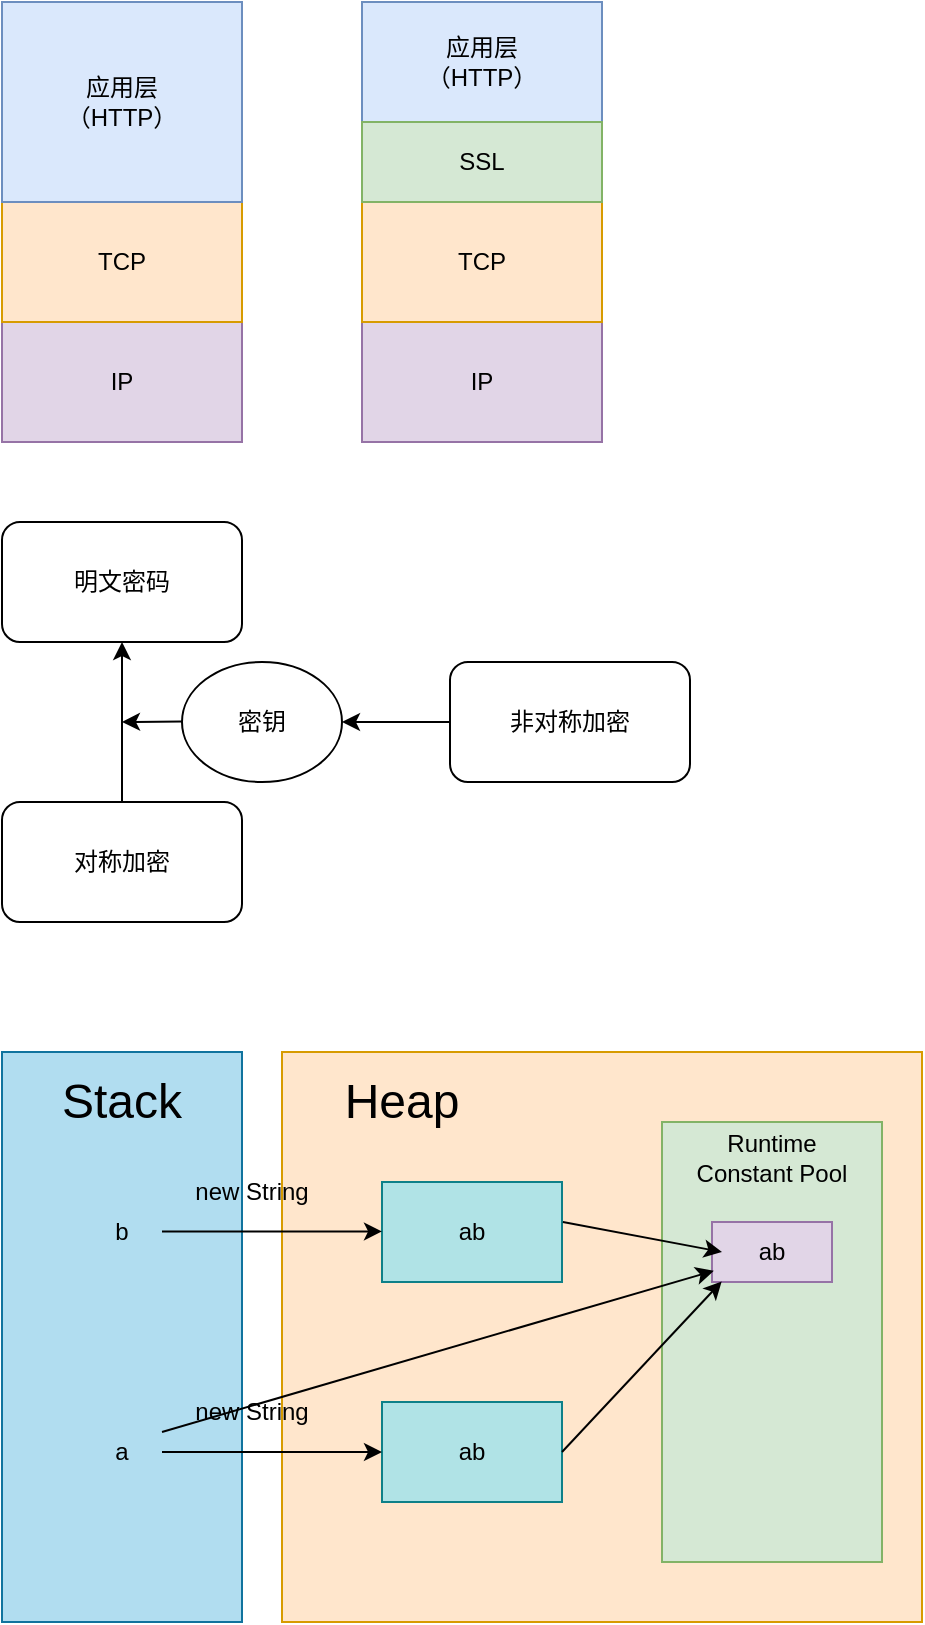 <mxfile version="14.6.13" type="device"><diagram id="UI6JTDHy49gAyhyH6WRA" name="第 1 页"><mxGraphModel dx="631" dy="413" grid="1" gridSize="10" guides="1" tooltips="1" connect="1" arrows="1" fold="1" page="1" pageScale="1" pageWidth="827" pageHeight="1169" math="0" shadow="0"><root><mxCell id="0"/><mxCell id="1" parent="0"/><mxCell id="KYOxG9JFiDGcUOjCKrDo-17" value="" style="rounded=0;whiteSpace=wrap;html=1;fillColor=#ffe6cc;strokeColor=#d79b00;" vertex="1" parent="1"><mxGeometry x="270" y="585" width="320" height="285" as="geometry"/></mxCell><mxCell id="KYOxG9JFiDGcUOjCKrDo-18" value="ab" style="rounded=0;whiteSpace=wrap;html=1;fillColor=#b0e3e6;strokeColor=#0e8088;" vertex="1" parent="1"><mxGeometry x="320" y="650" width="90" height="50" as="geometry"/></mxCell><mxCell id="KYOxG9JFiDGcUOjCKrDo-20" value="ab" style="rounded=0;whiteSpace=wrap;html=1;fillColor=#b0e3e6;strokeColor=#0e8088;" vertex="1" parent="1"><mxGeometry x="320" y="760" width="90" height="50" as="geometry"/></mxCell><mxCell id="KYOxG9JFiDGcUOjCKrDo-21" value="" style="rounded=0;whiteSpace=wrap;html=1;fillColor=#d5e8d4;strokeColor=#82b366;" vertex="1" parent="1"><mxGeometry x="460" y="620" width="110" height="220" as="geometry"/></mxCell><mxCell id="KYOxG9JFiDGcUOjCKrDo-23" value="&lt;font style=&quot;font-size: 24px&quot;&gt;Heap&lt;br&gt;&lt;/font&gt;" style="text;html=1;strokeColor=none;fillColor=none;align=center;verticalAlign=middle;whiteSpace=wrap;rounded=0;" vertex="1" parent="1"><mxGeometry x="310" y="600" width="40" height="20" as="geometry"/></mxCell><mxCell id="KYOxG9JFiDGcUOjCKrDo-16" value="" style="rounded=0;whiteSpace=wrap;html=1;fillColor=#b1ddf0;strokeColor=#10739e;" vertex="1" parent="1"><mxGeometry x="130" y="585" width="120" height="285" as="geometry"/></mxCell><mxCell id="KYOxG9JFiDGcUOjCKrDo-22" value="&lt;font style=&quot;font-size: 24px&quot;&gt;Stack&lt;/font&gt;" style="text;html=1;strokeColor=none;fillColor=none;align=center;verticalAlign=middle;whiteSpace=wrap;rounded=0;" vertex="1" parent="1"><mxGeometry x="170" y="600" width="40" height="20" as="geometry"/></mxCell><mxCell id="KYOxG9JFiDGcUOjCKrDo-24" value="a" style="text;html=1;strokeColor=none;fillColor=none;align=center;verticalAlign=middle;whiteSpace=wrap;rounded=0;" vertex="1" parent="1"><mxGeometry x="170" y="775" width="40" height="20" as="geometry"/></mxCell><mxCell id="KYOxG9JFiDGcUOjCKrDo-27" value="b" style="text;html=1;strokeColor=none;fillColor=none;align=center;verticalAlign=middle;whiteSpace=wrap;rounded=0;" vertex="1" parent="1"><mxGeometry x="170" y="665" width="40" height="20" as="geometry"/></mxCell><mxCell id="KYOxG9JFiDGcUOjCKrDo-1" value="IP" style="rounded=0;whiteSpace=wrap;html=1;fillColor=#e1d5e7;strokeColor=#9673a6;" vertex="1" parent="1"><mxGeometry x="130" y="220" width="120" height="60" as="geometry"/></mxCell><mxCell id="KYOxG9JFiDGcUOjCKrDo-2" value="TCP" style="rounded=0;whiteSpace=wrap;html=1;fillColor=#ffe6cc;strokeColor=#d79b00;" vertex="1" parent="1"><mxGeometry x="130" y="160" width="120" height="60" as="geometry"/></mxCell><mxCell id="KYOxG9JFiDGcUOjCKrDo-3" value="应用层&lt;br&gt;（HTTP）" style="rounded=0;whiteSpace=wrap;html=1;fillColor=#dae8fc;strokeColor=#6c8ebf;" vertex="1" parent="1"><mxGeometry x="130" y="60" width="120" height="100" as="geometry"/></mxCell><mxCell id="KYOxG9JFiDGcUOjCKrDo-4" value="IP" style="rounded=0;whiteSpace=wrap;html=1;fillColor=#e1d5e7;strokeColor=#9673a6;" vertex="1" parent="1"><mxGeometry x="310" y="220" width="120" height="60" as="geometry"/></mxCell><mxCell id="KYOxG9JFiDGcUOjCKrDo-5" value="TCP" style="rounded=0;whiteSpace=wrap;html=1;fillColor=#ffe6cc;strokeColor=#d79b00;" vertex="1" parent="1"><mxGeometry x="310" y="160" width="120" height="60" as="geometry"/></mxCell><mxCell id="KYOxG9JFiDGcUOjCKrDo-6" value="应用层&lt;br&gt;（HTTP）" style="rounded=0;whiteSpace=wrap;html=1;fillColor=#dae8fc;strokeColor=#6c8ebf;" vertex="1" parent="1"><mxGeometry x="310" y="60" width="120" height="60" as="geometry"/></mxCell><mxCell id="KYOxG9JFiDGcUOjCKrDo-7" value="SSL" style="rounded=0;whiteSpace=wrap;html=1;fillColor=#d5e8d4;strokeColor=#82b366;" vertex="1" parent="1"><mxGeometry x="310" y="120" width="120" height="40" as="geometry"/></mxCell><mxCell id="KYOxG9JFiDGcUOjCKrDo-8" value="明文密码" style="rounded=1;whiteSpace=wrap;html=1;" vertex="1" parent="1"><mxGeometry x="130" y="320" width="120" height="60" as="geometry"/></mxCell><mxCell id="KYOxG9JFiDGcUOjCKrDo-9" value="对称加密" style="rounded=1;whiteSpace=wrap;html=1;" vertex="1" parent="1"><mxGeometry x="130" y="460" width="120" height="60" as="geometry"/></mxCell><mxCell id="KYOxG9JFiDGcUOjCKrDo-10" value="非对称加密" style="rounded=1;whiteSpace=wrap;html=1;" vertex="1" parent="1"><mxGeometry x="354" y="390" width="120" height="60" as="geometry"/></mxCell><mxCell id="KYOxG9JFiDGcUOjCKrDo-11" value="" style="endArrow=classic;html=1;entryX=0.5;entryY=1;entryDx=0;entryDy=0;" edge="1" parent="1" source="KYOxG9JFiDGcUOjCKrDo-9" target="KYOxG9JFiDGcUOjCKrDo-8"><mxGeometry width="50" height="50" relative="1" as="geometry"><mxPoint x="160" y="450" as="sourcePoint"/><mxPoint x="200" y="400" as="targetPoint"/></mxGeometry></mxCell><mxCell id="KYOxG9JFiDGcUOjCKrDo-12" value="密钥" style="ellipse;whiteSpace=wrap;html=1;" vertex="1" parent="1"><mxGeometry x="220" y="390" width="80" height="60" as="geometry"/></mxCell><mxCell id="KYOxG9JFiDGcUOjCKrDo-14" value="" style="endArrow=classic;html=1;exitX=0;exitY=0.5;exitDx=0;exitDy=0;" edge="1" parent="1" source="KYOxG9JFiDGcUOjCKrDo-10"><mxGeometry width="50" height="50" relative="1" as="geometry"><mxPoint x="350" y="420" as="sourcePoint"/><mxPoint x="300" y="420" as="targetPoint"/></mxGeometry></mxCell><mxCell id="KYOxG9JFiDGcUOjCKrDo-15" value="" style="endArrow=classic;html=1;exitX=0;exitY=0.5;exitDx=0;exitDy=0;" edge="1" parent="1"><mxGeometry width="50" height="50" relative="1" as="geometry"><mxPoint x="220" y="419.71" as="sourcePoint"/><mxPoint x="190" y="420" as="targetPoint"/></mxGeometry></mxCell><mxCell id="KYOxG9JFiDGcUOjCKrDo-29" value="" style="endArrow=classic;html=1;exitX=1;exitY=0.5;exitDx=0;exitDy=0;" edge="1" parent="1" source="KYOxG9JFiDGcUOjCKrDo-24" target="KYOxG9JFiDGcUOjCKrDo-20"><mxGeometry width="50" height="50" relative="1" as="geometry"><mxPoint x="210" y="835" as="sourcePoint"/><mxPoint x="280.711" y="785" as="targetPoint"/></mxGeometry></mxCell><mxCell id="KYOxG9JFiDGcUOjCKrDo-30" value="" style="endArrow=classic;html=1;exitX=1;exitY=0.5;exitDx=0;exitDy=0;" edge="1" parent="1"><mxGeometry width="50" height="50" relative="1" as="geometry"><mxPoint x="210" y="674.71" as="sourcePoint"/><mxPoint x="320" y="674.71" as="targetPoint"/></mxGeometry></mxCell><mxCell id="KYOxG9JFiDGcUOjCKrDo-31" value="new String" style="text;html=1;strokeColor=none;fillColor=none;align=center;verticalAlign=middle;whiteSpace=wrap;rounded=0;" vertex="1" parent="1"><mxGeometry x="220" y="755" width="70" height="20" as="geometry"/></mxCell><mxCell id="KYOxG9JFiDGcUOjCKrDo-32" value="new String" style="text;html=1;strokeColor=none;fillColor=none;align=center;verticalAlign=middle;whiteSpace=wrap;rounded=0;" vertex="1" parent="1"><mxGeometry x="220" y="645" width="70" height="20" as="geometry"/></mxCell><mxCell id="KYOxG9JFiDGcUOjCKrDo-34" value="ab" style="rounded=0;whiteSpace=wrap;html=1;fillColor=#e1d5e7;strokeColor=#9673a6;" vertex="1" parent="1"><mxGeometry x="485" y="670" width="60" height="30" as="geometry"/></mxCell><mxCell id="KYOxG9JFiDGcUOjCKrDo-35" value="&lt;font&gt;&lt;font style=&quot;font-size: 12px&quot;&gt;Runtime Constant Pool&lt;/font&gt;&lt;br&gt;&lt;/font&gt;" style="text;html=1;strokeColor=none;fillColor=none;align=center;verticalAlign=middle;whiteSpace=wrap;rounded=0;" vertex="1" parent="1"><mxGeometry x="472" y="630" width="86" height="15" as="geometry"/></mxCell><mxCell id="KYOxG9JFiDGcUOjCKrDo-36" value="" style="endArrow=classic;html=1;exitX=1.005;exitY=0.4;exitDx=0;exitDy=0;exitPerimeter=0;" edge="1" parent="1" source="KYOxG9JFiDGcUOjCKrDo-18"><mxGeometry width="50" height="50" relative="1" as="geometry"><mxPoint x="380" y="685" as="sourcePoint"/><mxPoint x="490" y="685" as="targetPoint"/></mxGeometry></mxCell><mxCell id="KYOxG9JFiDGcUOjCKrDo-37" value="" style="endArrow=classic;html=1;exitX=1;exitY=0.5;exitDx=0;exitDy=0;entryX=0.081;entryY=0.99;entryDx=0;entryDy=0;entryPerimeter=0;" edge="1" parent="1" source="KYOxG9JFiDGcUOjCKrDo-20" target="KYOxG9JFiDGcUOjCKrDo-34"><mxGeometry width="50" height="50" relative="1" as="geometry"><mxPoint x="375" y="710" as="sourcePoint"/><mxPoint x="485" y="710" as="targetPoint"/></mxGeometry></mxCell><mxCell id="KYOxG9JFiDGcUOjCKrDo-38" value="" style="endArrow=classic;html=1;exitX=1;exitY=0;exitDx=0;exitDy=0;entryX=0.015;entryY=0.813;entryDx=0;entryDy=0;entryPerimeter=0;" edge="1" parent="1" source="KYOxG9JFiDGcUOjCKrDo-24" target="KYOxG9JFiDGcUOjCKrDo-34"><mxGeometry width="50" height="50" relative="1" as="geometry"><mxPoint x="364" y="710" as="sourcePoint"/><mxPoint x="474" y="710" as="targetPoint"/></mxGeometry></mxCell></root></mxGraphModel></diagram></mxfile>